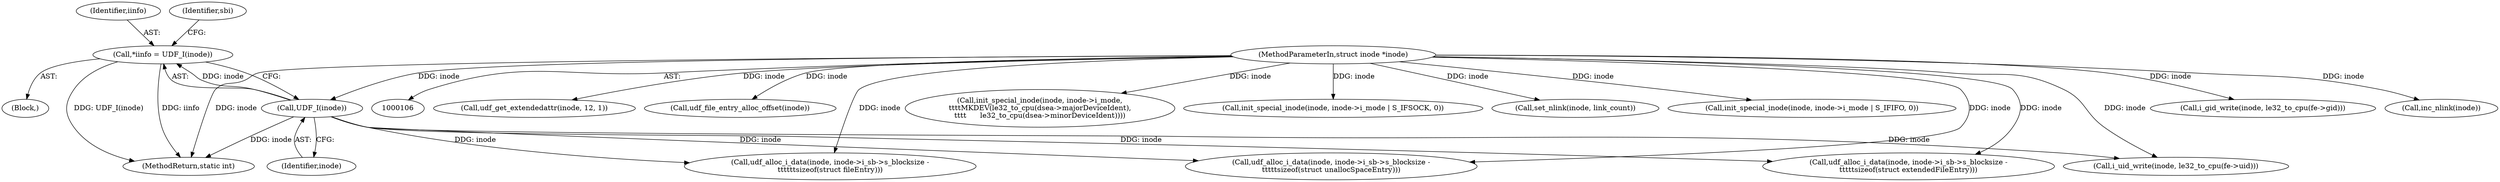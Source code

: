 digraph "0_linux_e159332b9af4b04d882dbcfe1bb0117f0a6d4b58@pointer" {
"1000118" [label="(Call,*iinfo = UDF_I(inode))"];
"1000120" [label="(Call,UDF_I(inode))"];
"1000107" [label="(MethodParameterIn,struct inode *inode)"];
"1001195" [label="(Call,udf_get_extendedattr(inode, 12, 1))"];
"1000118" [label="(Call,*iinfo = UDF_I(inode))"];
"1000119" [label="(Identifier,iinfo)"];
"1001019" [label="(Call,udf_file_entry_alloc_offset(inode))"];
"1000591" [label="(Call,i_uid_write(inode, le32_to_cpu(fe->uid)))"];
"1000479" [label="(Call,udf_alloc_i_data(inode, inode->i_sb->s_blocksize -\n\t\t\t\t\t\tsizeof(struct fileEntry)))"];
"1000423" [label="(Call,udf_alloc_i_data(inode, inode->i_sb->s_blocksize -\n\t\t\t\t\tsizeof(struct extendedFileEntry)))"];
"1001202" [label="(Call,init_special_inode(inode, inode->i_mode,\n\t\t\t\tMKDEV(le32_to_cpu(dsea->majorDeviceIdent),\n\t\t\t\t      le32_to_cpu(dsea->minorDeviceIdent))))"];
"1000120" [label="(Call,UDF_I(inode))"];
"1001226" [label="(MethodReturn,static int)"];
"1000124" [label="(Identifier,sbi)"];
"1001120" [label="(Call,init_special_inode(inode, inode->i_mode | S_IFSOCK, 0))"];
"1000743" [label="(Call,set_nlink(inode, link_count))"];
"1000107" [label="(MethodParameterIn,struct inode *inode)"];
"1001110" [label="(Call,init_special_inode(inode, inode->i_mode | S_IFIFO, 0))"];
"1000547" [label="(Call,udf_alloc_i_data(inode, inode->i_sb->s_blocksize -\n\t\t\t\t\tsizeof(struct unallocSpaceEntry)))"];
"1000109" [label="(Block,)"];
"1000625" [label="(Call,i_gid_write(inode, le32_to_cpu(fe->gid)))"];
"1000121" [label="(Identifier,inode)"];
"1001047" [label="(Call,inc_nlink(inode))"];
"1000118" -> "1000109"  [label="AST: "];
"1000118" -> "1000120"  [label="CFG: "];
"1000119" -> "1000118"  [label="AST: "];
"1000120" -> "1000118"  [label="AST: "];
"1000124" -> "1000118"  [label="CFG: "];
"1000118" -> "1001226"  [label="DDG: UDF_I(inode)"];
"1000118" -> "1001226"  [label="DDG: iinfo"];
"1000120" -> "1000118"  [label="DDG: inode"];
"1000120" -> "1000121"  [label="CFG: "];
"1000121" -> "1000120"  [label="AST: "];
"1000120" -> "1001226"  [label="DDG: inode"];
"1000107" -> "1000120"  [label="DDG: inode"];
"1000120" -> "1000423"  [label="DDG: inode"];
"1000120" -> "1000479"  [label="DDG: inode"];
"1000120" -> "1000547"  [label="DDG: inode"];
"1000120" -> "1000591"  [label="DDG: inode"];
"1000107" -> "1000106"  [label="AST: "];
"1000107" -> "1001226"  [label="DDG: inode"];
"1000107" -> "1000423"  [label="DDG: inode"];
"1000107" -> "1000479"  [label="DDG: inode"];
"1000107" -> "1000547"  [label="DDG: inode"];
"1000107" -> "1000591"  [label="DDG: inode"];
"1000107" -> "1000625"  [label="DDG: inode"];
"1000107" -> "1000743"  [label="DDG: inode"];
"1000107" -> "1001019"  [label="DDG: inode"];
"1000107" -> "1001047"  [label="DDG: inode"];
"1000107" -> "1001110"  [label="DDG: inode"];
"1000107" -> "1001120"  [label="DDG: inode"];
"1000107" -> "1001195"  [label="DDG: inode"];
"1000107" -> "1001202"  [label="DDG: inode"];
}
